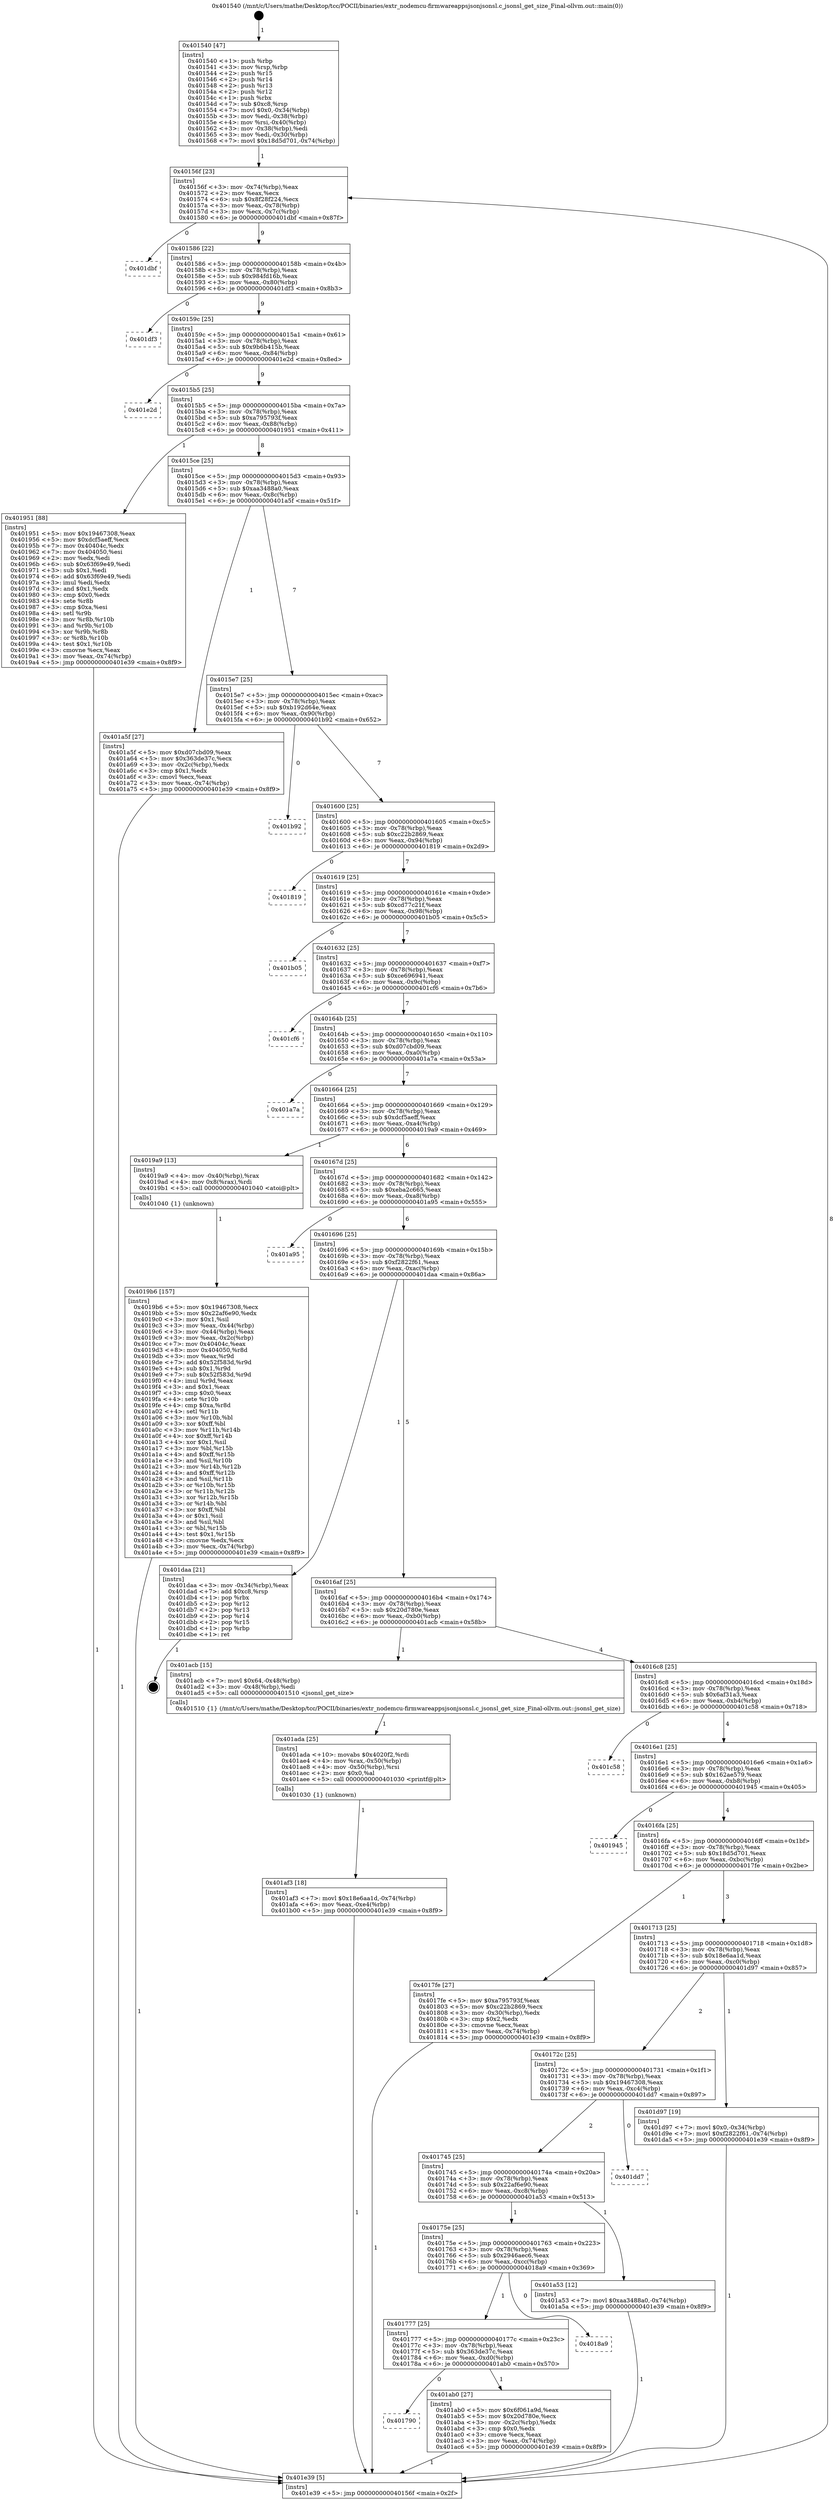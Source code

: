 digraph "0x401540" {
  label = "0x401540 (/mnt/c/Users/mathe/Desktop/tcc/POCII/binaries/extr_nodemcu-firmwareappsjsonjsonsl.c_jsonsl_get_size_Final-ollvm.out::main(0))"
  labelloc = "t"
  node[shape=record]

  Entry [label="",width=0.3,height=0.3,shape=circle,fillcolor=black,style=filled]
  "0x40156f" [label="{
     0x40156f [23]\l
     | [instrs]\l
     &nbsp;&nbsp;0x40156f \<+3\>: mov -0x74(%rbp),%eax\l
     &nbsp;&nbsp;0x401572 \<+2\>: mov %eax,%ecx\l
     &nbsp;&nbsp;0x401574 \<+6\>: sub $0x8f28f224,%ecx\l
     &nbsp;&nbsp;0x40157a \<+3\>: mov %eax,-0x78(%rbp)\l
     &nbsp;&nbsp;0x40157d \<+3\>: mov %ecx,-0x7c(%rbp)\l
     &nbsp;&nbsp;0x401580 \<+6\>: je 0000000000401dbf \<main+0x87f\>\l
  }"]
  "0x401dbf" [label="{
     0x401dbf\l
  }", style=dashed]
  "0x401586" [label="{
     0x401586 [22]\l
     | [instrs]\l
     &nbsp;&nbsp;0x401586 \<+5\>: jmp 000000000040158b \<main+0x4b\>\l
     &nbsp;&nbsp;0x40158b \<+3\>: mov -0x78(%rbp),%eax\l
     &nbsp;&nbsp;0x40158e \<+5\>: sub $0x984fd16b,%eax\l
     &nbsp;&nbsp;0x401593 \<+3\>: mov %eax,-0x80(%rbp)\l
     &nbsp;&nbsp;0x401596 \<+6\>: je 0000000000401df3 \<main+0x8b3\>\l
  }"]
  Exit [label="",width=0.3,height=0.3,shape=circle,fillcolor=black,style=filled,peripheries=2]
  "0x401df3" [label="{
     0x401df3\l
  }", style=dashed]
  "0x40159c" [label="{
     0x40159c [25]\l
     | [instrs]\l
     &nbsp;&nbsp;0x40159c \<+5\>: jmp 00000000004015a1 \<main+0x61\>\l
     &nbsp;&nbsp;0x4015a1 \<+3\>: mov -0x78(%rbp),%eax\l
     &nbsp;&nbsp;0x4015a4 \<+5\>: sub $0x9b6b415b,%eax\l
     &nbsp;&nbsp;0x4015a9 \<+6\>: mov %eax,-0x84(%rbp)\l
     &nbsp;&nbsp;0x4015af \<+6\>: je 0000000000401e2d \<main+0x8ed\>\l
  }"]
  "0x401af3" [label="{
     0x401af3 [18]\l
     | [instrs]\l
     &nbsp;&nbsp;0x401af3 \<+7\>: movl $0x18e6aa1d,-0x74(%rbp)\l
     &nbsp;&nbsp;0x401afa \<+6\>: mov %eax,-0xe4(%rbp)\l
     &nbsp;&nbsp;0x401b00 \<+5\>: jmp 0000000000401e39 \<main+0x8f9\>\l
  }"]
  "0x401e2d" [label="{
     0x401e2d\l
  }", style=dashed]
  "0x4015b5" [label="{
     0x4015b5 [25]\l
     | [instrs]\l
     &nbsp;&nbsp;0x4015b5 \<+5\>: jmp 00000000004015ba \<main+0x7a\>\l
     &nbsp;&nbsp;0x4015ba \<+3\>: mov -0x78(%rbp),%eax\l
     &nbsp;&nbsp;0x4015bd \<+5\>: sub $0xa795793f,%eax\l
     &nbsp;&nbsp;0x4015c2 \<+6\>: mov %eax,-0x88(%rbp)\l
     &nbsp;&nbsp;0x4015c8 \<+6\>: je 0000000000401951 \<main+0x411\>\l
  }"]
  "0x401ada" [label="{
     0x401ada [25]\l
     | [instrs]\l
     &nbsp;&nbsp;0x401ada \<+10\>: movabs $0x4020f2,%rdi\l
     &nbsp;&nbsp;0x401ae4 \<+4\>: mov %rax,-0x50(%rbp)\l
     &nbsp;&nbsp;0x401ae8 \<+4\>: mov -0x50(%rbp),%rsi\l
     &nbsp;&nbsp;0x401aec \<+2\>: mov $0x0,%al\l
     &nbsp;&nbsp;0x401aee \<+5\>: call 0000000000401030 \<printf@plt\>\l
     | [calls]\l
     &nbsp;&nbsp;0x401030 \{1\} (unknown)\l
  }"]
  "0x401951" [label="{
     0x401951 [88]\l
     | [instrs]\l
     &nbsp;&nbsp;0x401951 \<+5\>: mov $0x19467308,%eax\l
     &nbsp;&nbsp;0x401956 \<+5\>: mov $0xdcf5aeff,%ecx\l
     &nbsp;&nbsp;0x40195b \<+7\>: mov 0x40404c,%edx\l
     &nbsp;&nbsp;0x401962 \<+7\>: mov 0x404050,%esi\l
     &nbsp;&nbsp;0x401969 \<+2\>: mov %edx,%edi\l
     &nbsp;&nbsp;0x40196b \<+6\>: sub $0x63f69e49,%edi\l
     &nbsp;&nbsp;0x401971 \<+3\>: sub $0x1,%edi\l
     &nbsp;&nbsp;0x401974 \<+6\>: add $0x63f69e49,%edi\l
     &nbsp;&nbsp;0x40197a \<+3\>: imul %edi,%edx\l
     &nbsp;&nbsp;0x40197d \<+3\>: and $0x1,%edx\l
     &nbsp;&nbsp;0x401980 \<+3\>: cmp $0x0,%edx\l
     &nbsp;&nbsp;0x401983 \<+4\>: sete %r8b\l
     &nbsp;&nbsp;0x401987 \<+3\>: cmp $0xa,%esi\l
     &nbsp;&nbsp;0x40198a \<+4\>: setl %r9b\l
     &nbsp;&nbsp;0x40198e \<+3\>: mov %r8b,%r10b\l
     &nbsp;&nbsp;0x401991 \<+3\>: and %r9b,%r10b\l
     &nbsp;&nbsp;0x401994 \<+3\>: xor %r9b,%r8b\l
     &nbsp;&nbsp;0x401997 \<+3\>: or %r8b,%r10b\l
     &nbsp;&nbsp;0x40199a \<+4\>: test $0x1,%r10b\l
     &nbsp;&nbsp;0x40199e \<+3\>: cmovne %ecx,%eax\l
     &nbsp;&nbsp;0x4019a1 \<+3\>: mov %eax,-0x74(%rbp)\l
     &nbsp;&nbsp;0x4019a4 \<+5\>: jmp 0000000000401e39 \<main+0x8f9\>\l
  }"]
  "0x4015ce" [label="{
     0x4015ce [25]\l
     | [instrs]\l
     &nbsp;&nbsp;0x4015ce \<+5\>: jmp 00000000004015d3 \<main+0x93\>\l
     &nbsp;&nbsp;0x4015d3 \<+3\>: mov -0x78(%rbp),%eax\l
     &nbsp;&nbsp;0x4015d6 \<+5\>: sub $0xaa3488a0,%eax\l
     &nbsp;&nbsp;0x4015db \<+6\>: mov %eax,-0x8c(%rbp)\l
     &nbsp;&nbsp;0x4015e1 \<+6\>: je 0000000000401a5f \<main+0x51f\>\l
  }"]
  "0x401790" [label="{
     0x401790\l
  }", style=dashed]
  "0x401a5f" [label="{
     0x401a5f [27]\l
     | [instrs]\l
     &nbsp;&nbsp;0x401a5f \<+5\>: mov $0xd07cbd09,%eax\l
     &nbsp;&nbsp;0x401a64 \<+5\>: mov $0x363de37c,%ecx\l
     &nbsp;&nbsp;0x401a69 \<+3\>: mov -0x2c(%rbp),%edx\l
     &nbsp;&nbsp;0x401a6c \<+3\>: cmp $0x1,%edx\l
     &nbsp;&nbsp;0x401a6f \<+3\>: cmovl %ecx,%eax\l
     &nbsp;&nbsp;0x401a72 \<+3\>: mov %eax,-0x74(%rbp)\l
     &nbsp;&nbsp;0x401a75 \<+5\>: jmp 0000000000401e39 \<main+0x8f9\>\l
  }"]
  "0x4015e7" [label="{
     0x4015e7 [25]\l
     | [instrs]\l
     &nbsp;&nbsp;0x4015e7 \<+5\>: jmp 00000000004015ec \<main+0xac\>\l
     &nbsp;&nbsp;0x4015ec \<+3\>: mov -0x78(%rbp),%eax\l
     &nbsp;&nbsp;0x4015ef \<+5\>: sub $0xb192d64e,%eax\l
     &nbsp;&nbsp;0x4015f4 \<+6\>: mov %eax,-0x90(%rbp)\l
     &nbsp;&nbsp;0x4015fa \<+6\>: je 0000000000401b92 \<main+0x652\>\l
  }"]
  "0x401ab0" [label="{
     0x401ab0 [27]\l
     | [instrs]\l
     &nbsp;&nbsp;0x401ab0 \<+5\>: mov $0x6f061a9d,%eax\l
     &nbsp;&nbsp;0x401ab5 \<+5\>: mov $0x20d780e,%ecx\l
     &nbsp;&nbsp;0x401aba \<+3\>: mov -0x2c(%rbp),%edx\l
     &nbsp;&nbsp;0x401abd \<+3\>: cmp $0x0,%edx\l
     &nbsp;&nbsp;0x401ac0 \<+3\>: cmove %ecx,%eax\l
     &nbsp;&nbsp;0x401ac3 \<+3\>: mov %eax,-0x74(%rbp)\l
     &nbsp;&nbsp;0x401ac6 \<+5\>: jmp 0000000000401e39 \<main+0x8f9\>\l
  }"]
  "0x401b92" [label="{
     0x401b92\l
  }", style=dashed]
  "0x401600" [label="{
     0x401600 [25]\l
     | [instrs]\l
     &nbsp;&nbsp;0x401600 \<+5\>: jmp 0000000000401605 \<main+0xc5\>\l
     &nbsp;&nbsp;0x401605 \<+3\>: mov -0x78(%rbp),%eax\l
     &nbsp;&nbsp;0x401608 \<+5\>: sub $0xc22b2869,%eax\l
     &nbsp;&nbsp;0x40160d \<+6\>: mov %eax,-0x94(%rbp)\l
     &nbsp;&nbsp;0x401613 \<+6\>: je 0000000000401819 \<main+0x2d9\>\l
  }"]
  "0x401777" [label="{
     0x401777 [25]\l
     | [instrs]\l
     &nbsp;&nbsp;0x401777 \<+5\>: jmp 000000000040177c \<main+0x23c\>\l
     &nbsp;&nbsp;0x40177c \<+3\>: mov -0x78(%rbp),%eax\l
     &nbsp;&nbsp;0x40177f \<+5\>: sub $0x363de37c,%eax\l
     &nbsp;&nbsp;0x401784 \<+6\>: mov %eax,-0xd0(%rbp)\l
     &nbsp;&nbsp;0x40178a \<+6\>: je 0000000000401ab0 \<main+0x570\>\l
  }"]
  "0x401819" [label="{
     0x401819\l
  }", style=dashed]
  "0x401619" [label="{
     0x401619 [25]\l
     | [instrs]\l
     &nbsp;&nbsp;0x401619 \<+5\>: jmp 000000000040161e \<main+0xde\>\l
     &nbsp;&nbsp;0x40161e \<+3\>: mov -0x78(%rbp),%eax\l
     &nbsp;&nbsp;0x401621 \<+5\>: sub $0xcd77c21f,%eax\l
     &nbsp;&nbsp;0x401626 \<+6\>: mov %eax,-0x98(%rbp)\l
     &nbsp;&nbsp;0x40162c \<+6\>: je 0000000000401b05 \<main+0x5c5\>\l
  }"]
  "0x4018a9" [label="{
     0x4018a9\l
  }", style=dashed]
  "0x401b05" [label="{
     0x401b05\l
  }", style=dashed]
  "0x401632" [label="{
     0x401632 [25]\l
     | [instrs]\l
     &nbsp;&nbsp;0x401632 \<+5\>: jmp 0000000000401637 \<main+0xf7\>\l
     &nbsp;&nbsp;0x401637 \<+3\>: mov -0x78(%rbp),%eax\l
     &nbsp;&nbsp;0x40163a \<+5\>: sub $0xce696941,%eax\l
     &nbsp;&nbsp;0x40163f \<+6\>: mov %eax,-0x9c(%rbp)\l
     &nbsp;&nbsp;0x401645 \<+6\>: je 0000000000401cf6 \<main+0x7b6\>\l
  }"]
  "0x40175e" [label="{
     0x40175e [25]\l
     | [instrs]\l
     &nbsp;&nbsp;0x40175e \<+5\>: jmp 0000000000401763 \<main+0x223\>\l
     &nbsp;&nbsp;0x401763 \<+3\>: mov -0x78(%rbp),%eax\l
     &nbsp;&nbsp;0x401766 \<+5\>: sub $0x2946aec6,%eax\l
     &nbsp;&nbsp;0x40176b \<+6\>: mov %eax,-0xcc(%rbp)\l
     &nbsp;&nbsp;0x401771 \<+6\>: je 00000000004018a9 \<main+0x369\>\l
  }"]
  "0x401cf6" [label="{
     0x401cf6\l
  }", style=dashed]
  "0x40164b" [label="{
     0x40164b [25]\l
     | [instrs]\l
     &nbsp;&nbsp;0x40164b \<+5\>: jmp 0000000000401650 \<main+0x110\>\l
     &nbsp;&nbsp;0x401650 \<+3\>: mov -0x78(%rbp),%eax\l
     &nbsp;&nbsp;0x401653 \<+5\>: sub $0xd07cbd09,%eax\l
     &nbsp;&nbsp;0x401658 \<+6\>: mov %eax,-0xa0(%rbp)\l
     &nbsp;&nbsp;0x40165e \<+6\>: je 0000000000401a7a \<main+0x53a\>\l
  }"]
  "0x401a53" [label="{
     0x401a53 [12]\l
     | [instrs]\l
     &nbsp;&nbsp;0x401a53 \<+7\>: movl $0xaa3488a0,-0x74(%rbp)\l
     &nbsp;&nbsp;0x401a5a \<+5\>: jmp 0000000000401e39 \<main+0x8f9\>\l
  }"]
  "0x401a7a" [label="{
     0x401a7a\l
  }", style=dashed]
  "0x401664" [label="{
     0x401664 [25]\l
     | [instrs]\l
     &nbsp;&nbsp;0x401664 \<+5\>: jmp 0000000000401669 \<main+0x129\>\l
     &nbsp;&nbsp;0x401669 \<+3\>: mov -0x78(%rbp),%eax\l
     &nbsp;&nbsp;0x40166c \<+5\>: sub $0xdcf5aeff,%eax\l
     &nbsp;&nbsp;0x401671 \<+6\>: mov %eax,-0xa4(%rbp)\l
     &nbsp;&nbsp;0x401677 \<+6\>: je 00000000004019a9 \<main+0x469\>\l
  }"]
  "0x401745" [label="{
     0x401745 [25]\l
     | [instrs]\l
     &nbsp;&nbsp;0x401745 \<+5\>: jmp 000000000040174a \<main+0x20a\>\l
     &nbsp;&nbsp;0x40174a \<+3\>: mov -0x78(%rbp),%eax\l
     &nbsp;&nbsp;0x40174d \<+5\>: sub $0x22af6e90,%eax\l
     &nbsp;&nbsp;0x401752 \<+6\>: mov %eax,-0xc8(%rbp)\l
     &nbsp;&nbsp;0x401758 \<+6\>: je 0000000000401a53 \<main+0x513\>\l
  }"]
  "0x4019a9" [label="{
     0x4019a9 [13]\l
     | [instrs]\l
     &nbsp;&nbsp;0x4019a9 \<+4\>: mov -0x40(%rbp),%rax\l
     &nbsp;&nbsp;0x4019ad \<+4\>: mov 0x8(%rax),%rdi\l
     &nbsp;&nbsp;0x4019b1 \<+5\>: call 0000000000401040 \<atoi@plt\>\l
     | [calls]\l
     &nbsp;&nbsp;0x401040 \{1\} (unknown)\l
  }"]
  "0x40167d" [label="{
     0x40167d [25]\l
     | [instrs]\l
     &nbsp;&nbsp;0x40167d \<+5\>: jmp 0000000000401682 \<main+0x142\>\l
     &nbsp;&nbsp;0x401682 \<+3\>: mov -0x78(%rbp),%eax\l
     &nbsp;&nbsp;0x401685 \<+5\>: sub $0xeba2c665,%eax\l
     &nbsp;&nbsp;0x40168a \<+6\>: mov %eax,-0xa8(%rbp)\l
     &nbsp;&nbsp;0x401690 \<+6\>: je 0000000000401a95 \<main+0x555\>\l
  }"]
  "0x401dd7" [label="{
     0x401dd7\l
  }", style=dashed]
  "0x401a95" [label="{
     0x401a95\l
  }", style=dashed]
  "0x401696" [label="{
     0x401696 [25]\l
     | [instrs]\l
     &nbsp;&nbsp;0x401696 \<+5\>: jmp 000000000040169b \<main+0x15b\>\l
     &nbsp;&nbsp;0x40169b \<+3\>: mov -0x78(%rbp),%eax\l
     &nbsp;&nbsp;0x40169e \<+5\>: sub $0xf2822f61,%eax\l
     &nbsp;&nbsp;0x4016a3 \<+6\>: mov %eax,-0xac(%rbp)\l
     &nbsp;&nbsp;0x4016a9 \<+6\>: je 0000000000401daa \<main+0x86a\>\l
  }"]
  "0x40172c" [label="{
     0x40172c [25]\l
     | [instrs]\l
     &nbsp;&nbsp;0x40172c \<+5\>: jmp 0000000000401731 \<main+0x1f1\>\l
     &nbsp;&nbsp;0x401731 \<+3\>: mov -0x78(%rbp),%eax\l
     &nbsp;&nbsp;0x401734 \<+5\>: sub $0x19467308,%eax\l
     &nbsp;&nbsp;0x401739 \<+6\>: mov %eax,-0xc4(%rbp)\l
     &nbsp;&nbsp;0x40173f \<+6\>: je 0000000000401dd7 \<main+0x897\>\l
  }"]
  "0x401daa" [label="{
     0x401daa [21]\l
     | [instrs]\l
     &nbsp;&nbsp;0x401daa \<+3\>: mov -0x34(%rbp),%eax\l
     &nbsp;&nbsp;0x401dad \<+7\>: add $0xc8,%rsp\l
     &nbsp;&nbsp;0x401db4 \<+1\>: pop %rbx\l
     &nbsp;&nbsp;0x401db5 \<+2\>: pop %r12\l
     &nbsp;&nbsp;0x401db7 \<+2\>: pop %r13\l
     &nbsp;&nbsp;0x401db9 \<+2\>: pop %r14\l
     &nbsp;&nbsp;0x401dbb \<+2\>: pop %r15\l
     &nbsp;&nbsp;0x401dbd \<+1\>: pop %rbp\l
     &nbsp;&nbsp;0x401dbe \<+1\>: ret\l
  }"]
  "0x4016af" [label="{
     0x4016af [25]\l
     | [instrs]\l
     &nbsp;&nbsp;0x4016af \<+5\>: jmp 00000000004016b4 \<main+0x174\>\l
     &nbsp;&nbsp;0x4016b4 \<+3\>: mov -0x78(%rbp),%eax\l
     &nbsp;&nbsp;0x4016b7 \<+5\>: sub $0x20d780e,%eax\l
     &nbsp;&nbsp;0x4016bc \<+6\>: mov %eax,-0xb0(%rbp)\l
     &nbsp;&nbsp;0x4016c2 \<+6\>: je 0000000000401acb \<main+0x58b\>\l
  }"]
  "0x401d97" [label="{
     0x401d97 [19]\l
     | [instrs]\l
     &nbsp;&nbsp;0x401d97 \<+7\>: movl $0x0,-0x34(%rbp)\l
     &nbsp;&nbsp;0x401d9e \<+7\>: movl $0xf2822f61,-0x74(%rbp)\l
     &nbsp;&nbsp;0x401da5 \<+5\>: jmp 0000000000401e39 \<main+0x8f9\>\l
  }"]
  "0x401acb" [label="{
     0x401acb [15]\l
     | [instrs]\l
     &nbsp;&nbsp;0x401acb \<+7\>: movl $0x64,-0x48(%rbp)\l
     &nbsp;&nbsp;0x401ad2 \<+3\>: mov -0x48(%rbp),%edi\l
     &nbsp;&nbsp;0x401ad5 \<+5\>: call 0000000000401510 \<jsonsl_get_size\>\l
     | [calls]\l
     &nbsp;&nbsp;0x401510 \{1\} (/mnt/c/Users/mathe/Desktop/tcc/POCII/binaries/extr_nodemcu-firmwareappsjsonjsonsl.c_jsonsl_get_size_Final-ollvm.out::jsonsl_get_size)\l
  }"]
  "0x4016c8" [label="{
     0x4016c8 [25]\l
     | [instrs]\l
     &nbsp;&nbsp;0x4016c8 \<+5\>: jmp 00000000004016cd \<main+0x18d\>\l
     &nbsp;&nbsp;0x4016cd \<+3\>: mov -0x78(%rbp),%eax\l
     &nbsp;&nbsp;0x4016d0 \<+5\>: sub $0x6af31a3,%eax\l
     &nbsp;&nbsp;0x4016d5 \<+6\>: mov %eax,-0xb4(%rbp)\l
     &nbsp;&nbsp;0x4016db \<+6\>: je 0000000000401c58 \<main+0x718\>\l
  }"]
  "0x4019b6" [label="{
     0x4019b6 [157]\l
     | [instrs]\l
     &nbsp;&nbsp;0x4019b6 \<+5\>: mov $0x19467308,%ecx\l
     &nbsp;&nbsp;0x4019bb \<+5\>: mov $0x22af6e90,%edx\l
     &nbsp;&nbsp;0x4019c0 \<+3\>: mov $0x1,%sil\l
     &nbsp;&nbsp;0x4019c3 \<+3\>: mov %eax,-0x44(%rbp)\l
     &nbsp;&nbsp;0x4019c6 \<+3\>: mov -0x44(%rbp),%eax\l
     &nbsp;&nbsp;0x4019c9 \<+3\>: mov %eax,-0x2c(%rbp)\l
     &nbsp;&nbsp;0x4019cc \<+7\>: mov 0x40404c,%eax\l
     &nbsp;&nbsp;0x4019d3 \<+8\>: mov 0x404050,%r8d\l
     &nbsp;&nbsp;0x4019db \<+3\>: mov %eax,%r9d\l
     &nbsp;&nbsp;0x4019de \<+7\>: add $0x52f583d,%r9d\l
     &nbsp;&nbsp;0x4019e5 \<+4\>: sub $0x1,%r9d\l
     &nbsp;&nbsp;0x4019e9 \<+7\>: sub $0x52f583d,%r9d\l
     &nbsp;&nbsp;0x4019f0 \<+4\>: imul %r9d,%eax\l
     &nbsp;&nbsp;0x4019f4 \<+3\>: and $0x1,%eax\l
     &nbsp;&nbsp;0x4019f7 \<+3\>: cmp $0x0,%eax\l
     &nbsp;&nbsp;0x4019fa \<+4\>: sete %r10b\l
     &nbsp;&nbsp;0x4019fe \<+4\>: cmp $0xa,%r8d\l
     &nbsp;&nbsp;0x401a02 \<+4\>: setl %r11b\l
     &nbsp;&nbsp;0x401a06 \<+3\>: mov %r10b,%bl\l
     &nbsp;&nbsp;0x401a09 \<+3\>: xor $0xff,%bl\l
     &nbsp;&nbsp;0x401a0c \<+3\>: mov %r11b,%r14b\l
     &nbsp;&nbsp;0x401a0f \<+4\>: xor $0xff,%r14b\l
     &nbsp;&nbsp;0x401a13 \<+4\>: xor $0x1,%sil\l
     &nbsp;&nbsp;0x401a17 \<+3\>: mov %bl,%r15b\l
     &nbsp;&nbsp;0x401a1a \<+4\>: and $0xff,%r15b\l
     &nbsp;&nbsp;0x401a1e \<+3\>: and %sil,%r10b\l
     &nbsp;&nbsp;0x401a21 \<+3\>: mov %r14b,%r12b\l
     &nbsp;&nbsp;0x401a24 \<+4\>: and $0xff,%r12b\l
     &nbsp;&nbsp;0x401a28 \<+3\>: and %sil,%r11b\l
     &nbsp;&nbsp;0x401a2b \<+3\>: or %r10b,%r15b\l
     &nbsp;&nbsp;0x401a2e \<+3\>: or %r11b,%r12b\l
     &nbsp;&nbsp;0x401a31 \<+3\>: xor %r12b,%r15b\l
     &nbsp;&nbsp;0x401a34 \<+3\>: or %r14b,%bl\l
     &nbsp;&nbsp;0x401a37 \<+3\>: xor $0xff,%bl\l
     &nbsp;&nbsp;0x401a3a \<+4\>: or $0x1,%sil\l
     &nbsp;&nbsp;0x401a3e \<+3\>: and %sil,%bl\l
     &nbsp;&nbsp;0x401a41 \<+3\>: or %bl,%r15b\l
     &nbsp;&nbsp;0x401a44 \<+4\>: test $0x1,%r15b\l
     &nbsp;&nbsp;0x401a48 \<+3\>: cmovne %edx,%ecx\l
     &nbsp;&nbsp;0x401a4b \<+3\>: mov %ecx,-0x74(%rbp)\l
     &nbsp;&nbsp;0x401a4e \<+5\>: jmp 0000000000401e39 \<main+0x8f9\>\l
  }"]
  "0x401c58" [label="{
     0x401c58\l
  }", style=dashed]
  "0x4016e1" [label="{
     0x4016e1 [25]\l
     | [instrs]\l
     &nbsp;&nbsp;0x4016e1 \<+5\>: jmp 00000000004016e6 \<main+0x1a6\>\l
     &nbsp;&nbsp;0x4016e6 \<+3\>: mov -0x78(%rbp),%eax\l
     &nbsp;&nbsp;0x4016e9 \<+5\>: sub $0x162ae579,%eax\l
     &nbsp;&nbsp;0x4016ee \<+6\>: mov %eax,-0xb8(%rbp)\l
     &nbsp;&nbsp;0x4016f4 \<+6\>: je 0000000000401945 \<main+0x405\>\l
  }"]
  "0x401540" [label="{
     0x401540 [47]\l
     | [instrs]\l
     &nbsp;&nbsp;0x401540 \<+1\>: push %rbp\l
     &nbsp;&nbsp;0x401541 \<+3\>: mov %rsp,%rbp\l
     &nbsp;&nbsp;0x401544 \<+2\>: push %r15\l
     &nbsp;&nbsp;0x401546 \<+2\>: push %r14\l
     &nbsp;&nbsp;0x401548 \<+2\>: push %r13\l
     &nbsp;&nbsp;0x40154a \<+2\>: push %r12\l
     &nbsp;&nbsp;0x40154c \<+1\>: push %rbx\l
     &nbsp;&nbsp;0x40154d \<+7\>: sub $0xc8,%rsp\l
     &nbsp;&nbsp;0x401554 \<+7\>: movl $0x0,-0x34(%rbp)\l
     &nbsp;&nbsp;0x40155b \<+3\>: mov %edi,-0x38(%rbp)\l
     &nbsp;&nbsp;0x40155e \<+4\>: mov %rsi,-0x40(%rbp)\l
     &nbsp;&nbsp;0x401562 \<+3\>: mov -0x38(%rbp),%edi\l
     &nbsp;&nbsp;0x401565 \<+3\>: mov %edi,-0x30(%rbp)\l
     &nbsp;&nbsp;0x401568 \<+7\>: movl $0x18d5d701,-0x74(%rbp)\l
  }"]
  "0x401945" [label="{
     0x401945\l
  }", style=dashed]
  "0x4016fa" [label="{
     0x4016fa [25]\l
     | [instrs]\l
     &nbsp;&nbsp;0x4016fa \<+5\>: jmp 00000000004016ff \<main+0x1bf\>\l
     &nbsp;&nbsp;0x4016ff \<+3\>: mov -0x78(%rbp),%eax\l
     &nbsp;&nbsp;0x401702 \<+5\>: sub $0x18d5d701,%eax\l
     &nbsp;&nbsp;0x401707 \<+6\>: mov %eax,-0xbc(%rbp)\l
     &nbsp;&nbsp;0x40170d \<+6\>: je 00000000004017fe \<main+0x2be\>\l
  }"]
  "0x401e39" [label="{
     0x401e39 [5]\l
     | [instrs]\l
     &nbsp;&nbsp;0x401e39 \<+5\>: jmp 000000000040156f \<main+0x2f\>\l
  }"]
  "0x4017fe" [label="{
     0x4017fe [27]\l
     | [instrs]\l
     &nbsp;&nbsp;0x4017fe \<+5\>: mov $0xa795793f,%eax\l
     &nbsp;&nbsp;0x401803 \<+5\>: mov $0xc22b2869,%ecx\l
     &nbsp;&nbsp;0x401808 \<+3\>: mov -0x30(%rbp),%edx\l
     &nbsp;&nbsp;0x40180b \<+3\>: cmp $0x2,%edx\l
     &nbsp;&nbsp;0x40180e \<+3\>: cmovne %ecx,%eax\l
     &nbsp;&nbsp;0x401811 \<+3\>: mov %eax,-0x74(%rbp)\l
     &nbsp;&nbsp;0x401814 \<+5\>: jmp 0000000000401e39 \<main+0x8f9\>\l
  }"]
  "0x401713" [label="{
     0x401713 [25]\l
     | [instrs]\l
     &nbsp;&nbsp;0x401713 \<+5\>: jmp 0000000000401718 \<main+0x1d8\>\l
     &nbsp;&nbsp;0x401718 \<+3\>: mov -0x78(%rbp),%eax\l
     &nbsp;&nbsp;0x40171b \<+5\>: sub $0x18e6aa1d,%eax\l
     &nbsp;&nbsp;0x401720 \<+6\>: mov %eax,-0xc0(%rbp)\l
     &nbsp;&nbsp;0x401726 \<+6\>: je 0000000000401d97 \<main+0x857\>\l
  }"]
  Entry -> "0x401540" [label=" 1"]
  "0x40156f" -> "0x401dbf" [label=" 0"]
  "0x40156f" -> "0x401586" [label=" 9"]
  "0x401daa" -> Exit [label=" 1"]
  "0x401586" -> "0x401df3" [label=" 0"]
  "0x401586" -> "0x40159c" [label=" 9"]
  "0x401d97" -> "0x401e39" [label=" 1"]
  "0x40159c" -> "0x401e2d" [label=" 0"]
  "0x40159c" -> "0x4015b5" [label=" 9"]
  "0x401af3" -> "0x401e39" [label=" 1"]
  "0x4015b5" -> "0x401951" [label=" 1"]
  "0x4015b5" -> "0x4015ce" [label=" 8"]
  "0x401ada" -> "0x401af3" [label=" 1"]
  "0x4015ce" -> "0x401a5f" [label=" 1"]
  "0x4015ce" -> "0x4015e7" [label=" 7"]
  "0x401acb" -> "0x401ada" [label=" 1"]
  "0x4015e7" -> "0x401b92" [label=" 0"]
  "0x4015e7" -> "0x401600" [label=" 7"]
  "0x401ab0" -> "0x401e39" [label=" 1"]
  "0x401600" -> "0x401819" [label=" 0"]
  "0x401600" -> "0x401619" [label=" 7"]
  "0x401777" -> "0x401ab0" [label=" 1"]
  "0x401619" -> "0x401b05" [label=" 0"]
  "0x401619" -> "0x401632" [label=" 7"]
  "0x401777" -> "0x401790" [label=" 0"]
  "0x401632" -> "0x401cf6" [label=" 0"]
  "0x401632" -> "0x40164b" [label=" 7"]
  "0x40175e" -> "0x4018a9" [label=" 0"]
  "0x40164b" -> "0x401a7a" [label=" 0"]
  "0x40164b" -> "0x401664" [label=" 7"]
  "0x40175e" -> "0x401777" [label=" 1"]
  "0x401664" -> "0x4019a9" [label=" 1"]
  "0x401664" -> "0x40167d" [label=" 6"]
  "0x401a53" -> "0x401e39" [label=" 1"]
  "0x40167d" -> "0x401a95" [label=" 0"]
  "0x40167d" -> "0x401696" [label=" 6"]
  "0x401745" -> "0x40175e" [label=" 1"]
  "0x401696" -> "0x401daa" [label=" 1"]
  "0x401696" -> "0x4016af" [label=" 5"]
  "0x401a5f" -> "0x401e39" [label=" 1"]
  "0x4016af" -> "0x401acb" [label=" 1"]
  "0x4016af" -> "0x4016c8" [label=" 4"]
  "0x40172c" -> "0x401745" [label=" 2"]
  "0x4016c8" -> "0x401c58" [label=" 0"]
  "0x4016c8" -> "0x4016e1" [label=" 4"]
  "0x401745" -> "0x401a53" [label=" 1"]
  "0x4016e1" -> "0x401945" [label=" 0"]
  "0x4016e1" -> "0x4016fa" [label=" 4"]
  "0x401713" -> "0x40172c" [label=" 2"]
  "0x4016fa" -> "0x4017fe" [label=" 1"]
  "0x4016fa" -> "0x401713" [label=" 3"]
  "0x4017fe" -> "0x401e39" [label=" 1"]
  "0x401540" -> "0x40156f" [label=" 1"]
  "0x401e39" -> "0x40156f" [label=" 8"]
  "0x401951" -> "0x401e39" [label=" 1"]
  "0x4019a9" -> "0x4019b6" [label=" 1"]
  "0x4019b6" -> "0x401e39" [label=" 1"]
  "0x40172c" -> "0x401dd7" [label=" 0"]
  "0x401713" -> "0x401d97" [label=" 1"]
}
